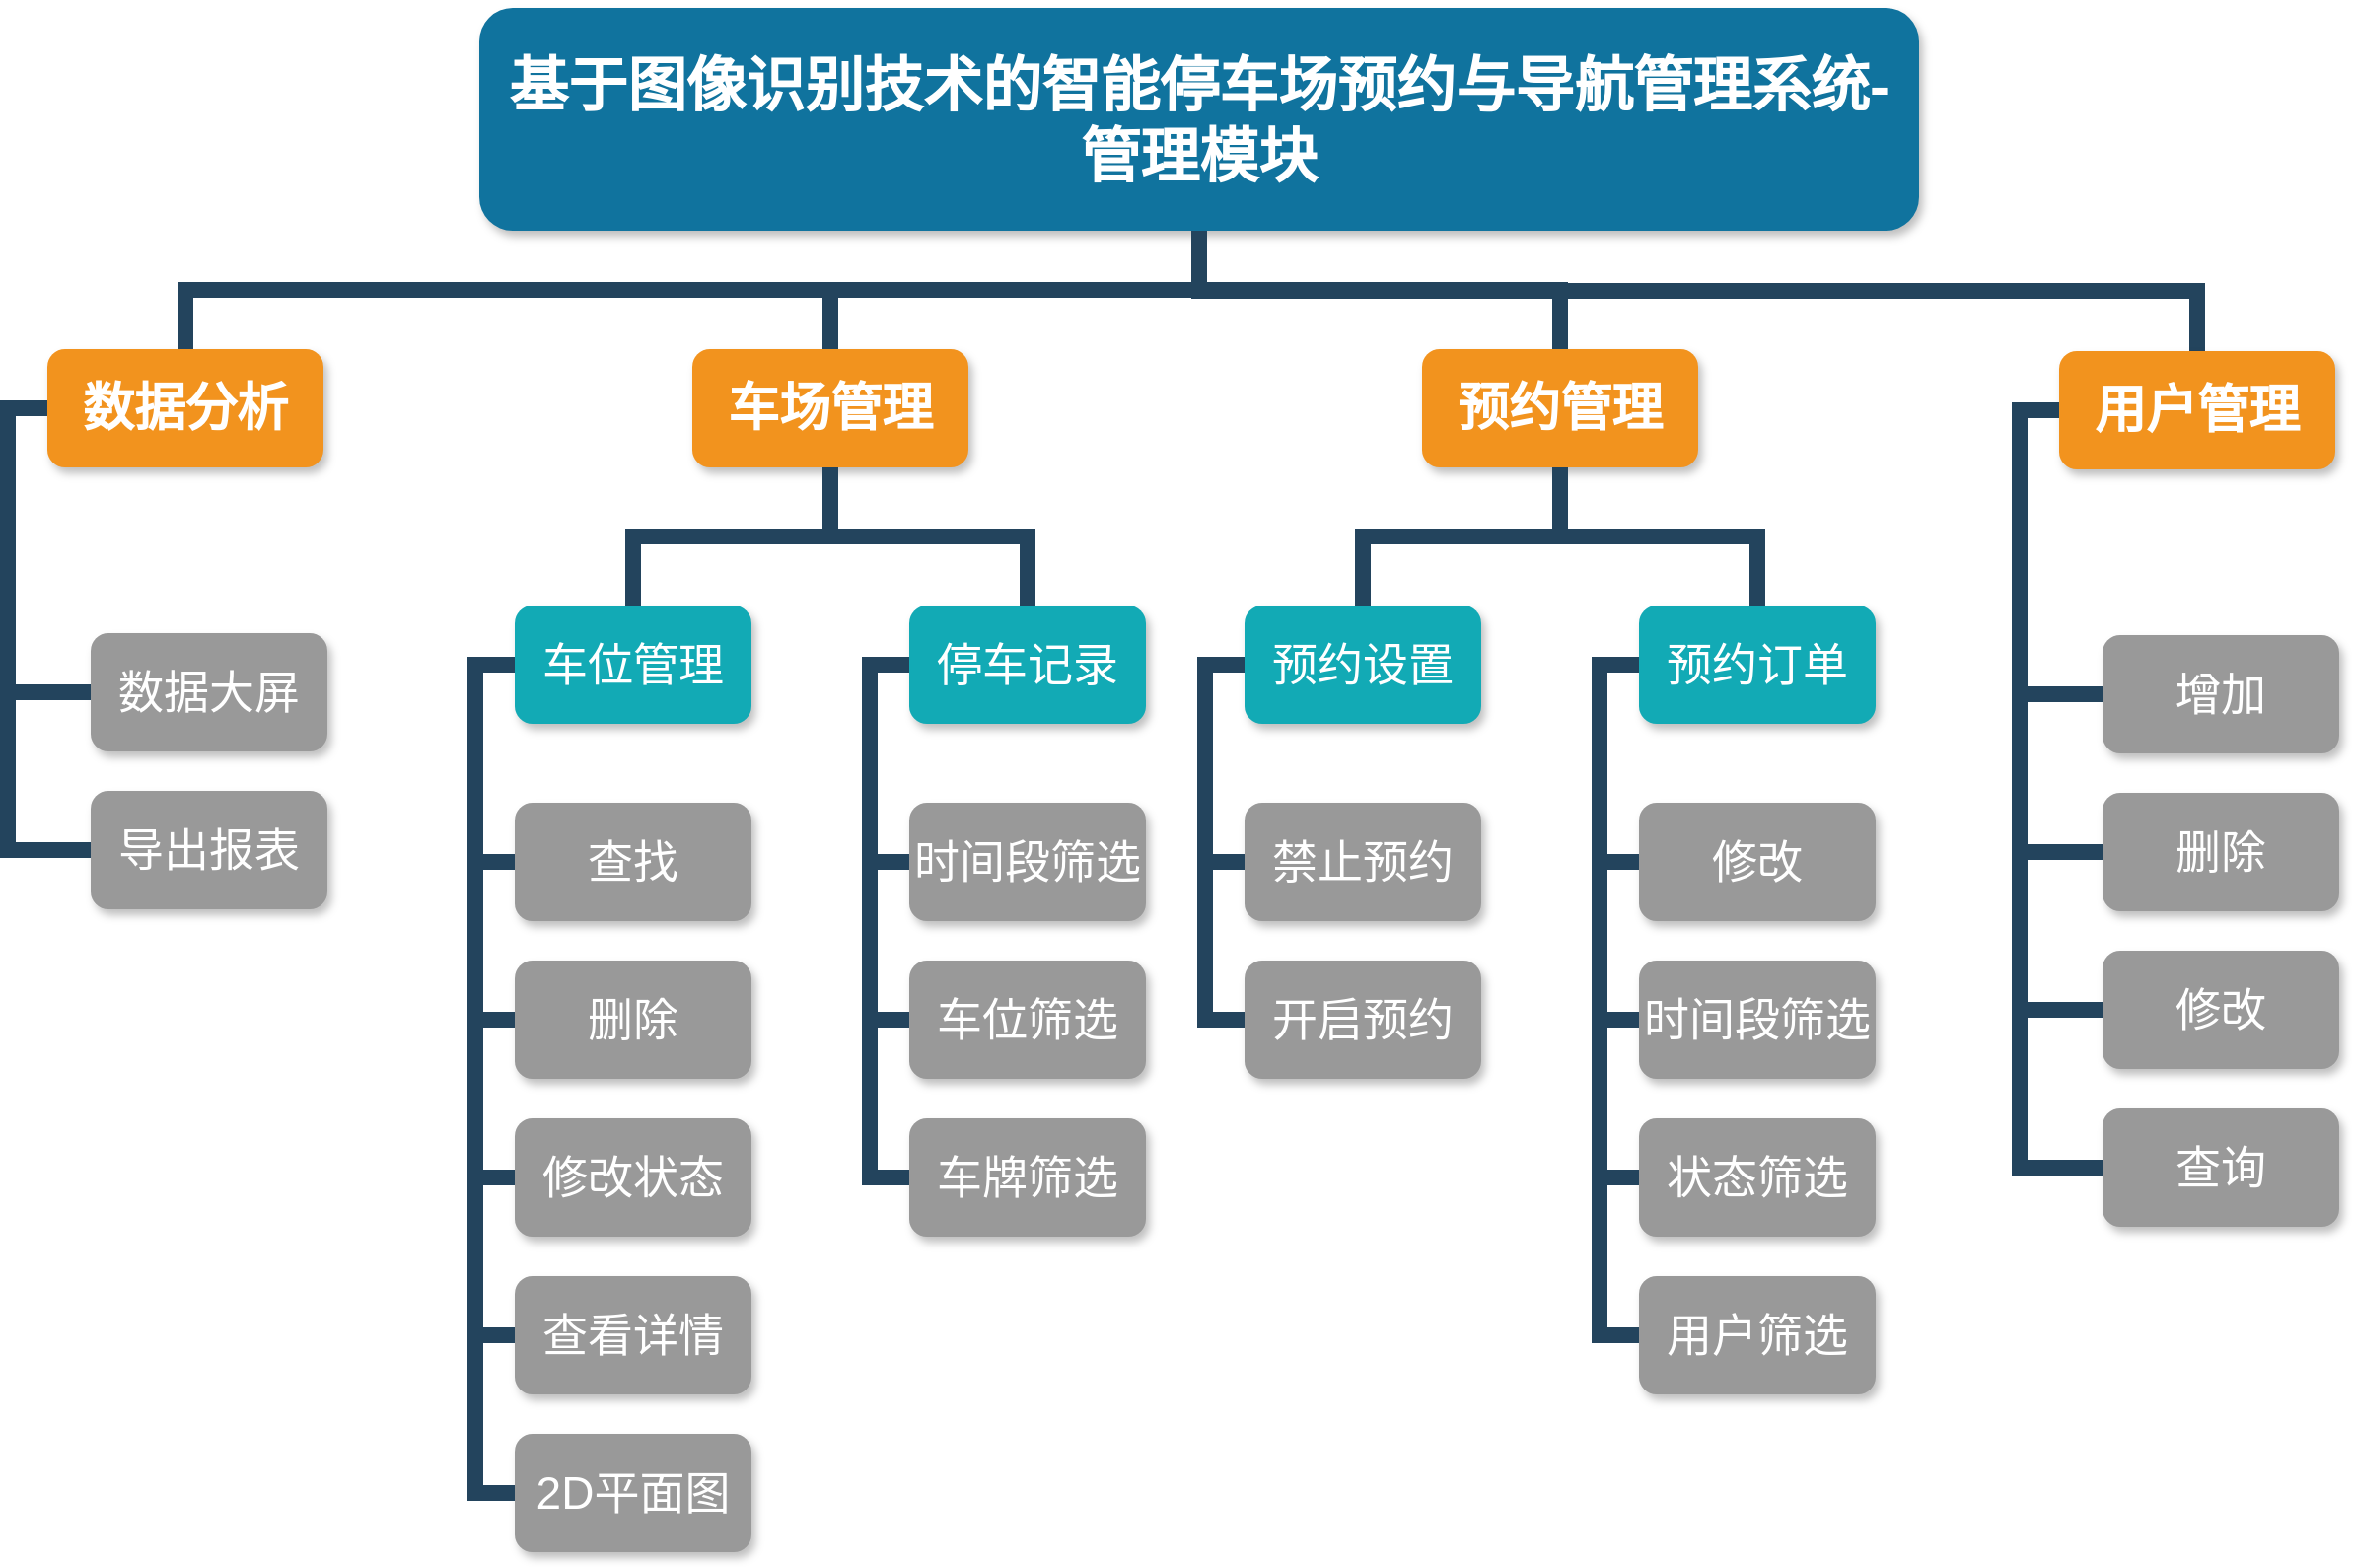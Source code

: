 <mxfile version="24.4.0" type="github">
  <diagram name="Page-1" id="64c3da0e-402f-94eb-ee01-a36477274f13">
    <mxGraphModel dx="1029" dy="1258" grid="0" gridSize="10" guides="1" tooltips="1" connect="1" arrows="1" fold="1" page="0" pageScale="1" pageWidth="1169" pageHeight="826" background="none" math="0" shadow="0">
      <root>
        <mxCell id="0" />
        <mxCell id="1" parent="0" />
        <mxCell id="2" value="基于图像识别技术的智能停车场预约与导航管理系统-管理模块" style="whiteSpace=wrap;rounded=1;shadow=1;fillColor=#10739E;strokeColor=none;fontColor=#FFFFFF;fontStyle=1;fontSize=30;" parent="1" vertex="1">
          <mxGeometry x="792" y="-3" width="730" height="113" as="geometry" />
        </mxCell>
        <mxCell id="4" value="数据分析" style="whiteSpace=wrap;rounded=1;fillColor=#F2931E;strokeColor=none;shadow=1;fontColor=#FFFFFF;fontStyle=1;fontSize=26;" parent="1" vertex="1">
          <mxGeometry x="573" y="170.0" width="140" height="60" as="geometry" />
        </mxCell>
        <mxCell id="6" value="车场管理" style="whiteSpace=wrap;rounded=1;fillColor=#F2931E;strokeColor=none;shadow=1;fontColor=#FFFFFF;fontStyle=1;fontSize=26;" parent="1" vertex="1">
          <mxGeometry x="900" y="170.0" width="140" height="60" as="geometry" />
        </mxCell>
        <mxCell id="7" value="预约管理" style="whiteSpace=wrap;rounded=1;fillColor=#F2931E;strokeColor=none;shadow=1;fontColor=#FFFFFF;fontStyle=1;fontSize=26;" parent="1" vertex="1">
          <mxGeometry x="1270" y="170.0" width="140" height="60" as="geometry" />
        </mxCell>
        <mxCell id="45" value="数据大屏" style="whiteSpace=wrap;rounded=1;fillColor=#999999;strokeColor=none;shadow=1;fontColor=#FFFFFF;fontStyle=0;fontSize=23;" parent="1" vertex="1">
          <mxGeometry x="595.0" y="314.0" width="120" height="60" as="geometry" />
        </mxCell>
        <mxCell id="46" value="导出报表" style="whiteSpace=wrap;rounded=1;fillColor=#999999;strokeColor=none;shadow=1;fontColor=#FFFFFF;fontStyle=0;fontSize=23;" parent="1" vertex="1">
          <mxGeometry x="595.0" y="394.0" width="120" height="60" as="geometry" />
        </mxCell>
        <mxCell id="118" value="" style="edgeStyle=elbowEdgeStyle;elbow=horizontal;rounded=0;fontColor=#000000;endArrow=none;endFill=0;strokeWidth=8;strokeColor=#23445D;exitX=0;exitY=0.5;exitDx=0;exitDy=0;" parent="1" source="4" target="45" edge="1">
          <mxGeometry width="100" height="100" relative="1" as="geometry">
            <mxPoint x="595" y="244.0" as="sourcePoint" />
            <mxPoint x="585.0" y="344" as="targetPoint" />
            <Array as="points">
              <mxPoint x="553" y="280" />
            </Array>
          </mxGeometry>
        </mxCell>
        <mxCell id="119" value="" style="edgeStyle=elbowEdgeStyle;elbow=horizontal;rounded=0;fontColor=#000000;endArrow=none;endFill=0;strokeWidth=8;strokeColor=#23445D;" parent="1" target="46" edge="1">
          <mxGeometry width="100" height="100" relative="1" as="geometry">
            <mxPoint x="563" y="200" as="sourcePoint" />
            <mxPoint x="585.0" y="424" as="targetPoint" />
            <Array as="points">
              <mxPoint x="553" y="320" />
            </Array>
          </mxGeometry>
        </mxCell>
        <mxCell id="133" value="车位管理" style="whiteSpace=wrap;rounded=1;fillColor=#12AAB5;strokeColor=none;shadow=1;fontColor=#FFFFFF;fontSize=23;" parent="1" vertex="1">
          <mxGeometry x="810.0" y="300.0" width="120" height="60" as="geometry" />
        </mxCell>
        <mxCell id="134" value="停车记录" style="whiteSpace=wrap;rounded=1;fillColor=#12AAB5;strokeColor=none;shadow=1;fontColor=#FFFFFF;fontSize=23;" parent="1" vertex="1">
          <mxGeometry x="1010.0" y="300.0" width="120" height="60" as="geometry" />
        </mxCell>
        <mxCell id="135" value="查找" style="whiteSpace=wrap;rounded=1;fillColor=#999999;strokeColor=none;shadow=1;fontColor=#FFFFFF;fontStyle=0;fontSize=23;" parent="1" vertex="1">
          <mxGeometry x="810.0" y="400.0" width="120" height="60" as="geometry" />
        </mxCell>
        <mxCell id="136" value="删除" style="whiteSpace=wrap;rounded=1;fillColor=#999999;strokeColor=none;shadow=1;fontColor=#FFFFFF;fontStyle=0;fontSize=23;" parent="1" vertex="1">
          <mxGeometry x="810.0" y="480.0" width="120" height="60" as="geometry" />
        </mxCell>
        <mxCell id="137" value="修改状态" style="whiteSpace=wrap;rounded=1;fillColor=#999999;strokeColor=none;shadow=1;fontColor=#FFFFFF;fontStyle=0;fontSize=23;" parent="1" vertex="1">
          <mxGeometry x="810.0" y="560.0" width="120" height="60" as="geometry" />
        </mxCell>
        <mxCell id="138" value="查看详情" style="whiteSpace=wrap;rounded=1;fillColor=#999999;strokeColor=none;shadow=1;fontColor=#FFFFFF;fontStyle=0;fontSize=23;" parent="1" vertex="1">
          <mxGeometry x="810" y="640.0" width="120" height="60" as="geometry" />
        </mxCell>
        <mxCell id="139" value="2D平面图" style="whiteSpace=wrap;rounded=1;fillColor=#999999;strokeColor=none;shadow=1;fontColor=#FFFFFF;fontStyle=0;fontSize=23;" parent="1" vertex="1">
          <mxGeometry x="810.0" y="720.0" width="120" height="60" as="geometry" />
        </mxCell>
        <mxCell id="140" value="时间段筛选" style="whiteSpace=wrap;rounded=1;fillColor=#999999;strokeColor=none;shadow=1;fontColor=#FFFFFF;fontStyle=0;fontSize=23;" parent="1" vertex="1">
          <mxGeometry x="1010.0" y="400.0" width="120" height="60" as="geometry" />
        </mxCell>
        <mxCell id="141" value="车位筛选" style="whiteSpace=wrap;rounded=1;fillColor=#999999;strokeColor=none;shadow=1;fontColor=#FFFFFF;fontStyle=0;fontSize=23;" parent="1" vertex="1">
          <mxGeometry x="1010.0" y="480.0" width="120" height="60" as="geometry" />
        </mxCell>
        <mxCell id="142" value="车牌筛选" style="whiteSpace=wrap;rounded=1;fillColor=#999999;strokeColor=none;shadow=1;fontColor=#FFFFFF;fontStyle=0;fontSize=23;" parent="1" vertex="1">
          <mxGeometry x="1010.0" y="560.0" width="120" height="60" as="geometry" />
        </mxCell>
        <mxCell id="145" value="" style="edgeStyle=elbowEdgeStyle;elbow=horizontal;rounded=0;fontColor=#000000;endArrow=none;endFill=0;strokeWidth=8;strokeColor=#23445D;fontSize=23;" parent="1" source="133" target="135" edge="1">
          <mxGeometry width="100" height="100" relative="1" as="geometry">
            <mxPoint x="790" y="330.0" as="sourcePoint" />
            <mxPoint x="800.0" y="430" as="targetPoint" />
            <Array as="points">
              <mxPoint x="790" y="380" />
            </Array>
          </mxGeometry>
        </mxCell>
        <mxCell id="146" value="" style="edgeStyle=elbowEdgeStyle;elbow=horizontal;rounded=0;fontColor=#000000;endArrow=none;endFill=0;strokeWidth=8;strokeColor=#23445D;fontSize=23;" parent="1" source="133" target="136" edge="1">
          <mxGeometry width="100" height="100" relative="1" as="geometry">
            <mxPoint x="800" y="330" as="sourcePoint" />
            <mxPoint x="800.0" y="510" as="targetPoint" />
            <Array as="points">
              <mxPoint x="790" y="420" />
            </Array>
          </mxGeometry>
        </mxCell>
        <mxCell id="147" value="" style="edgeStyle=elbowEdgeStyle;elbow=horizontal;rounded=0;fontColor=#000000;endArrow=none;endFill=0;strokeWidth=8;strokeColor=#23445D;fontSize=23;" parent="1" source="133" target="139" edge="1">
          <mxGeometry width="100" height="100" relative="1" as="geometry">
            <mxPoint x="800" y="330" as="sourcePoint" />
            <mxPoint x="800" y="750" as="targetPoint" />
            <Array as="points">
              <mxPoint x="790" y="550" />
            </Array>
          </mxGeometry>
        </mxCell>
        <mxCell id="148" value="" style="edgeStyle=elbowEdgeStyle;elbow=horizontal;rounded=0;fontColor=#000000;endArrow=none;endFill=0;strokeWidth=8;strokeColor=#23445D;fontSize=23;" parent="1" source="133" target="138" edge="1">
          <mxGeometry width="100" height="100" relative="1" as="geometry">
            <mxPoint x="800" y="330" as="sourcePoint" />
            <mxPoint x="800" y="670" as="targetPoint" />
            <Array as="points">
              <mxPoint x="790" y="500" />
            </Array>
          </mxGeometry>
        </mxCell>
        <mxCell id="149" value="" style="edgeStyle=elbowEdgeStyle;elbow=horizontal;rounded=0;fontColor=#000000;endArrow=none;endFill=0;strokeWidth=8;strokeColor=#23445D;fontSize=23;" parent="1" source="133" target="137" edge="1">
          <mxGeometry width="100" height="100" relative="1" as="geometry">
            <mxPoint x="800" y="330" as="sourcePoint" />
            <mxPoint x="800.0" y="590" as="targetPoint" />
            <Array as="points">
              <mxPoint x="790" y="470" />
            </Array>
          </mxGeometry>
        </mxCell>
        <mxCell id="150" value="" style="edgeStyle=elbowEdgeStyle;elbow=horizontal;rounded=0;fontColor=#000000;endArrow=none;endFill=0;strokeWidth=8;strokeColor=#23445D;fontSize=23;" parent="1" source="134" target="140" edge="1">
          <mxGeometry width="100" height="100" relative="1" as="geometry">
            <mxPoint x="980" y="330.0" as="sourcePoint" />
            <mxPoint x="990.0" y="430" as="targetPoint" />
            <Array as="points">
              <mxPoint x="990" y="380" />
            </Array>
          </mxGeometry>
        </mxCell>
        <mxCell id="151" value="" style="edgeStyle=elbowEdgeStyle;elbow=horizontal;rounded=0;fontColor=#000000;endArrow=none;endFill=0;strokeWidth=8;strokeColor=#23445D;fontSize=23;" parent="1" source="134" target="141" edge="1">
          <mxGeometry width="100" height="100" relative="1" as="geometry">
            <mxPoint x="990" y="330" as="sourcePoint" />
            <mxPoint x="990.0" y="510" as="targetPoint" />
            <Array as="points">
              <mxPoint x="990" y="420" />
            </Array>
          </mxGeometry>
        </mxCell>
        <mxCell id="154" value="" style="edgeStyle=elbowEdgeStyle;elbow=horizontal;rounded=0;fontColor=#000000;endArrow=none;endFill=0;strokeWidth=8;strokeColor=#23445D;fontSize=23;" parent="1" source="134" target="142" edge="1">
          <mxGeometry width="100" height="100" relative="1" as="geometry">
            <mxPoint x="990" y="330" as="sourcePoint" />
            <mxPoint x="990.0" y="590" as="targetPoint" />
            <Array as="points">
              <mxPoint x="990" y="470" />
            </Array>
          </mxGeometry>
        </mxCell>
        <mxCell id="155" value="预约设置" style="whiteSpace=wrap;rounded=1;fillColor=#12AAB5;strokeColor=none;shadow=1;fontColor=#FFFFFF;fontSize=23;" parent="1" vertex="1">
          <mxGeometry x="1180.0" y="300.0" width="120" height="60" as="geometry" />
        </mxCell>
        <mxCell id="156" value="预约订单" style="whiteSpace=wrap;rounded=1;fillColor=#12AAB5;strokeColor=none;shadow=1;fontColor=#FFFFFF;fontSize=23;" parent="1" vertex="1">
          <mxGeometry x="1380.0" y="300.0" width="120" height="60" as="geometry" />
        </mxCell>
        <mxCell id="157" value="禁止预约" style="whiteSpace=wrap;rounded=1;fillColor=#999999;strokeColor=none;shadow=1;fontColor=#FFFFFF;fontStyle=0;fontSize=23;" parent="1" vertex="1">
          <mxGeometry x="1180.0" y="400.0" width="120" height="60" as="geometry" />
        </mxCell>
        <mxCell id="158" value="开启预约" style="whiteSpace=wrap;rounded=1;fillColor=#999999;strokeColor=none;shadow=1;fontColor=#FFFFFF;fontStyle=0;fontSize=23;" parent="1" vertex="1">
          <mxGeometry x="1180" y="480.0" width="120" height="60" as="geometry" />
        </mxCell>
        <mxCell id="162" value="修改" style="whiteSpace=wrap;rounded=1;fillColor=#999999;strokeColor=none;shadow=1;fontColor=#FFFFFF;fontStyle=0;fontSize=23;" parent="1" vertex="1">
          <mxGeometry x="1380.0" y="400.0" width="120" height="60" as="geometry" />
        </mxCell>
        <mxCell id="163" value="时间段筛选" style="whiteSpace=wrap;rounded=1;fillColor=#999999;strokeColor=none;shadow=1;fontColor=#FFFFFF;fontStyle=0;fontSize=23;" parent="1" vertex="1">
          <mxGeometry x="1380.0" y="480.0" width="120" height="60" as="geometry" />
        </mxCell>
        <mxCell id="164" value="状态筛选" style="whiteSpace=wrap;rounded=1;fillColor=#999999;strokeColor=none;shadow=1;fontColor=#FFFFFF;fontStyle=0;fontSize=23;" parent="1" vertex="1">
          <mxGeometry x="1380.0" y="560.0" width="120" height="60" as="geometry" />
        </mxCell>
        <mxCell id="165" value="用户筛选" style="whiteSpace=wrap;rounded=1;fillColor=#999999;strokeColor=none;shadow=1;fontColor=#FFFFFF;fontStyle=0;fontSize=23;" parent="1" vertex="1">
          <mxGeometry x="1380.0" y="640.0" width="120" height="60" as="geometry" />
        </mxCell>
        <mxCell id="167" value="" style="edgeStyle=elbowEdgeStyle;elbow=horizontal;rounded=0;fontColor=#000000;endArrow=none;endFill=0;strokeWidth=8;strokeColor=#23445D;fontSize=23;" parent="1" source="155" target="157" edge="1">
          <mxGeometry width="100" height="100" relative="1" as="geometry">
            <mxPoint x="1160" y="330.0" as="sourcePoint" />
            <mxPoint x="1170.0" y="430.0" as="targetPoint" />
            <Array as="points">
              <mxPoint x="1160" y="380.0" />
            </Array>
          </mxGeometry>
        </mxCell>
        <mxCell id="168" value="" style="edgeStyle=elbowEdgeStyle;elbow=horizontal;rounded=0;fontColor=#000000;endArrow=none;endFill=0;strokeWidth=8;strokeColor=#23445D;fontSize=23;" parent="1" source="155" target="158" edge="1">
          <mxGeometry width="100" height="100" relative="1" as="geometry">
            <mxPoint x="1170" y="330.0" as="sourcePoint" />
            <mxPoint x="1170.0" y="510.0" as="targetPoint" />
            <Array as="points">
              <mxPoint x="1160" y="420.0" />
            </Array>
          </mxGeometry>
        </mxCell>
        <mxCell id="172" value="" style="edgeStyle=elbowEdgeStyle;elbow=horizontal;rounded=0;fontColor=#000000;endArrow=none;endFill=0;strokeWidth=8;strokeColor=#23445D;fontSize=23;" parent="1" source="156" target="162" edge="1">
          <mxGeometry width="100" height="100" relative="1" as="geometry">
            <mxPoint x="1350" y="330.0" as="sourcePoint" />
            <mxPoint x="1360.0" y="430.0" as="targetPoint" />
            <Array as="points">
              <mxPoint x="1360" y="380.0" />
            </Array>
          </mxGeometry>
        </mxCell>
        <mxCell id="173" value="" style="edgeStyle=elbowEdgeStyle;elbow=horizontal;rounded=0;fontColor=#000000;endArrow=none;endFill=0;strokeWidth=8;strokeColor=#23445D;fontSize=23;" parent="1" source="156" target="163" edge="1">
          <mxGeometry width="100" height="100" relative="1" as="geometry">
            <mxPoint x="1360" y="330.0" as="sourcePoint" />
            <mxPoint x="1360.0" y="510.0" as="targetPoint" />
            <Array as="points">
              <mxPoint x="1360" y="420.0" />
            </Array>
          </mxGeometry>
        </mxCell>
        <mxCell id="175" value="" style="edgeStyle=elbowEdgeStyle;elbow=horizontal;rounded=0;fontColor=#000000;endArrow=none;endFill=0;strokeWidth=8;strokeColor=#23445D;fontSize=23;" parent="1" source="156" target="165" edge="1">
          <mxGeometry width="100" height="100" relative="1" as="geometry">
            <mxPoint x="1360" y="330.0" as="sourcePoint" />
            <mxPoint x="1360" y="670.0" as="targetPoint" />
            <Array as="points">
              <mxPoint x="1360" y="500.0" />
            </Array>
          </mxGeometry>
        </mxCell>
        <mxCell id="176" value="" style="edgeStyle=elbowEdgeStyle;elbow=horizontal;rounded=0;fontColor=#000000;endArrow=none;endFill=0;strokeWidth=8;strokeColor=#23445D;fontSize=23;" parent="1" source="156" target="164" edge="1">
          <mxGeometry width="100" height="100" relative="1" as="geometry">
            <mxPoint x="1360" y="330.0" as="sourcePoint" />
            <mxPoint x="1360.0" y="590.0" as="targetPoint" />
            <Array as="points">
              <mxPoint x="1360" y="470.0" />
            </Array>
          </mxGeometry>
        </mxCell>
        <mxCell id="221" value="" style="edgeStyle=elbowEdgeStyle;elbow=vertical;rounded=0;fontColor=#000000;endArrow=none;endFill=0;strokeWidth=8;strokeColor=#23445D;" parent="1" source="6" target="133" edge="1">
          <mxGeometry width="100" height="100" relative="1" as="geometry">
            <mxPoint x="780" y="270" as="sourcePoint" />
            <mxPoint x="880" y="170" as="targetPoint" />
          </mxGeometry>
        </mxCell>
        <mxCell id="222" value="" style="edgeStyle=elbowEdgeStyle;elbow=vertical;rounded=0;fontColor=#000000;endArrow=none;endFill=0;strokeWidth=8;strokeColor=#23445D;" parent="1" source="6" target="134" edge="1">
          <mxGeometry width="100" height="100" relative="1" as="geometry">
            <mxPoint x="1030" y="280" as="sourcePoint" />
            <mxPoint x="1130" y="180" as="targetPoint" />
          </mxGeometry>
        </mxCell>
        <mxCell id="223" value="" style="edgeStyle=elbowEdgeStyle;elbow=vertical;rounded=0;fontColor=#000000;endArrow=none;endFill=0;strokeWidth=8;strokeColor=#23445D;" parent="1" source="7" target="155" edge="1">
          <mxGeometry width="100" height="100" relative="1" as="geometry">
            <mxPoint x="1340" y="300" as="sourcePoint" />
            <mxPoint x="1240" y="190" as="targetPoint" />
          </mxGeometry>
        </mxCell>
        <mxCell id="224" value="" style="edgeStyle=elbowEdgeStyle;elbow=vertical;rounded=0;fontColor=#000000;endArrow=none;endFill=0;strokeWidth=8;strokeColor=#23445D;" parent="1" source="7" target="156" edge="1">
          <mxGeometry width="100" height="100" relative="1" as="geometry">
            <mxPoint x="1430" y="290" as="sourcePoint" />
            <mxPoint x="1530" y="190" as="targetPoint" />
          </mxGeometry>
        </mxCell>
        <mxCell id="230" value="" style="edgeStyle=elbowEdgeStyle;elbow=vertical;rounded=0;fontColor=#000000;endArrow=none;endFill=0;strokeWidth=8;strokeColor=#23445D;fontSize=22;" parent="1" source="2" target="4" edge="1">
          <mxGeometry width="100" height="100" relative="1" as="geometry">
            <mxPoint x="550" y="150" as="sourcePoint" />
            <mxPoint x="650" y="50" as="targetPoint" />
          </mxGeometry>
        </mxCell>
        <mxCell id="231" value="" style="edgeStyle=elbowEdgeStyle;elbow=vertical;rounded=0;fontColor=#000000;endArrow=none;endFill=0;strokeWidth=8;strokeColor=#23445D;fontSize=22;" parent="1" source="2" target="6" edge="1">
          <mxGeometry width="100" height="100" relative="1" as="geometry">
            <mxPoint x="560" y="160" as="sourcePoint" />
            <mxPoint x="660" y="60" as="targetPoint" />
          </mxGeometry>
        </mxCell>
        <mxCell id="232" value="" style="edgeStyle=elbowEdgeStyle;elbow=vertical;rounded=0;fontColor=#000000;endArrow=none;endFill=0;strokeWidth=8;strokeColor=#23445D;fontSize=22;" parent="1" source="2" target="7" edge="1">
          <mxGeometry width="100" height="100" relative="1" as="geometry">
            <mxPoint x="570" y="170" as="sourcePoint" />
            <mxPoint x="670" y="70" as="targetPoint" />
          </mxGeometry>
        </mxCell>
        <mxCell id="233" value="" style="edgeStyle=elbowEdgeStyle;elbow=vertical;rounded=0;fontColor=#000000;endArrow=none;endFill=0;strokeWidth=8;strokeColor=#23445D;entryX=0.5;entryY=0;entryDx=0;entryDy=0;fontSize=22;" parent="1" source="2" target="1YZGZxJ3yRro4QZDPijv-245" edge="1">
          <mxGeometry width="100" height="100" relative="1" as="geometry">
            <mxPoint x="580" y="180" as="sourcePoint" />
            <mxPoint x="1710" y="170" as="targetPoint" />
          </mxGeometry>
        </mxCell>
        <mxCell id="1YZGZxJ3yRro4QZDPijv-245" value="用户管理" style="whiteSpace=wrap;rounded=1;fillColor=#F2931E;strokeColor=none;shadow=1;fontColor=#FFFFFF;fontStyle=1;fontSize=26;" parent="1" vertex="1">
          <mxGeometry x="1593" y="171.0" width="140" height="60" as="geometry" />
        </mxCell>
        <mxCell id="1YZGZxJ3yRro4QZDPijv-246" value="增加" style="whiteSpace=wrap;rounded=1;fillColor=#999999;strokeColor=none;shadow=1;fontColor=#FFFFFF;fontStyle=0;fontSize=23;" parent="1" vertex="1">
          <mxGeometry x="1615.0" y="315.0" width="120" height="60" as="geometry" />
        </mxCell>
        <mxCell id="1YZGZxJ3yRro4QZDPijv-247" value="删除" style="whiteSpace=wrap;rounded=1;fillColor=#999999;strokeColor=none;shadow=1;fontColor=#FFFFFF;fontStyle=0;fontSize=23;" parent="1" vertex="1">
          <mxGeometry x="1615" y="395.0" width="120" height="60" as="geometry" />
        </mxCell>
        <mxCell id="1YZGZxJ3yRro4QZDPijv-248" value="修改" style="whiteSpace=wrap;rounded=1;fillColor=#999999;strokeColor=none;shadow=1;fontColor=#FFFFFF;fontStyle=0;fontSize=23;" parent="1" vertex="1">
          <mxGeometry x="1615.0" y="475.0" width="120" height="60" as="geometry" />
        </mxCell>
        <mxCell id="1YZGZxJ3yRro4QZDPijv-249" value="查询" style="whiteSpace=wrap;rounded=1;fillColor=#999999;strokeColor=none;shadow=1;fontColor=#FFFFFF;fontStyle=0;fontSize=23;" parent="1" vertex="1">
          <mxGeometry x="1615" y="555.0" width="120" height="60" as="geometry" />
        </mxCell>
        <mxCell id="1YZGZxJ3yRro4QZDPijv-251" value="" style="edgeStyle=elbowEdgeStyle;elbow=horizontal;rounded=0;fontColor=#000000;endArrow=none;endFill=0;strokeWidth=8;strokeColor=#23445D;exitX=0;exitY=0.5;exitDx=0;exitDy=0;" parent="1" source="1YZGZxJ3yRro4QZDPijv-245" target="1YZGZxJ3yRro4QZDPijv-246" edge="1">
          <mxGeometry width="100" height="100" relative="1" as="geometry">
            <mxPoint x="1615" y="245.0" as="sourcePoint" />
            <mxPoint x="1605.0" y="345" as="targetPoint" />
            <Array as="points">
              <mxPoint x="1573" y="281" />
            </Array>
          </mxGeometry>
        </mxCell>
        <mxCell id="1YZGZxJ3yRro4QZDPijv-252" value="" style="edgeStyle=elbowEdgeStyle;elbow=horizontal;rounded=0;fontColor=#000000;endArrow=none;endFill=0;strokeWidth=8;strokeColor=#23445D;" parent="1" target="1YZGZxJ3yRro4QZDPijv-247" edge="1">
          <mxGeometry width="100" height="100" relative="1" as="geometry">
            <mxPoint x="1583" y="201" as="sourcePoint" />
            <mxPoint x="1605.0" y="425" as="targetPoint" />
            <Array as="points">
              <mxPoint x="1573" y="321" />
            </Array>
          </mxGeometry>
        </mxCell>
        <mxCell id="1YZGZxJ3yRro4QZDPijv-254" value="" style="edgeStyle=elbowEdgeStyle;elbow=horizontal;rounded=0;fontColor=#000000;endArrow=none;endFill=0;strokeWidth=8;strokeColor=#23445D;exitX=0;exitY=0.5;exitDx=0;exitDy=0;" parent="1" source="1YZGZxJ3yRro4QZDPijv-245" target="1YZGZxJ3yRro4QZDPijv-249" edge="1">
          <mxGeometry width="100" height="100" relative="1" as="geometry">
            <mxPoint x="1615" y="245.0" as="sourcePoint" />
            <mxPoint x="1605" y="585" as="targetPoint" />
            <Array as="points">
              <mxPoint x="1573" y="281" />
              <mxPoint x="1595" y="415" />
            </Array>
          </mxGeometry>
        </mxCell>
        <mxCell id="1YZGZxJ3yRro4QZDPijv-255" value="" style="edgeStyle=elbowEdgeStyle;elbow=horizontal;rounded=0;fontColor=#000000;endArrow=none;endFill=0;strokeWidth=8;strokeColor=#23445D;exitX=0;exitY=0.5;exitDx=0;exitDy=0;" parent="1" source="1YZGZxJ3yRro4QZDPijv-245" target="1YZGZxJ3yRro4QZDPijv-248" edge="1">
          <mxGeometry width="100" height="100" relative="1" as="geometry">
            <mxPoint x="1503" y="331.0" as="sourcePoint" />
            <mxPoint x="1493.0" y="591" as="targetPoint" />
            <Array as="points">
              <mxPoint x="1573" y="401" />
            </Array>
          </mxGeometry>
        </mxCell>
      </root>
    </mxGraphModel>
  </diagram>
</mxfile>
